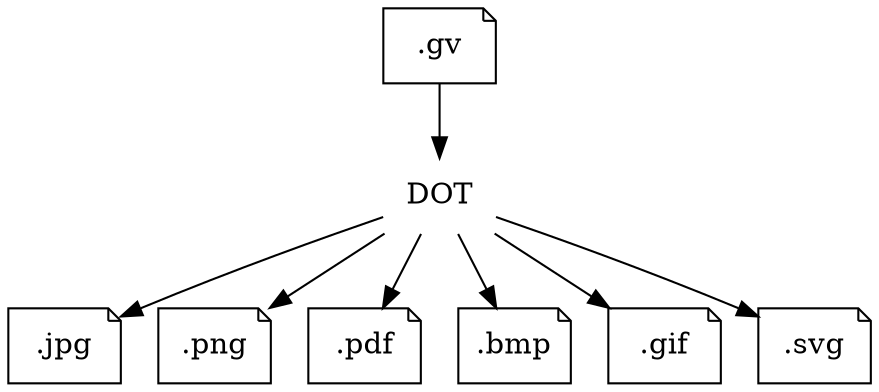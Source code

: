 digraph {
  node [shape="note"]

  dotgv -> DOT -> {
    dotjpg
    dotpng
    dotpdf
    dotbmp
    dotgif
    dotsvg
  }

  DOT [shape="none"]

  dotgv  [label=".gv"]
  dotjpg [label=".jpg"]
  dotpng [label=".png"]
  dotpdf [label=".pdf"]
  dotbmp [label=".bmp"]
  dotgif [label=".gif"]
  dotsvg [label=".svg"]
}
